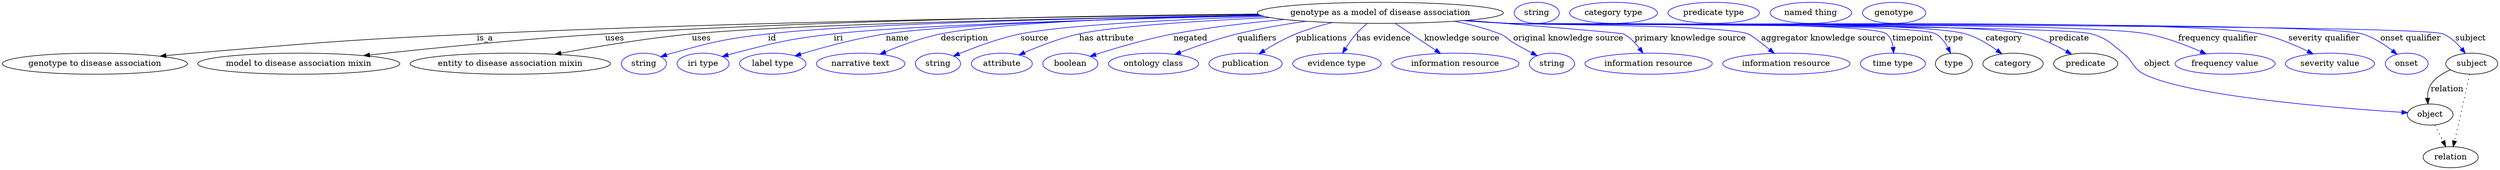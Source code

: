 digraph {
	graph [bb="0,0,4255.1,283"];
	node [label="\N"];
	"genotype as a model of disease association"	[height=0.5,
		label="genotype as a model of disease association",
		pos="2348.9,265",
		width=5.8314];
	"genotype to disease association"	[height=0.5,
		pos="157.94,178",
		width=4.3871];
	"genotype as a model of disease association" -> "genotype to disease association"	[label=is_a,
		lp="823.94,221.5",
		pos="e,269.28,190.86 2141.3,262.25 1845.5,259.09 1286,250.6 809.94,229 594.1,219.21 540.22,214.28 324.94,196 310.17,194.75 294.68,193.32 \
279.33,191.84"];
	"model to disease association mixin"	[height=0.5,
		pos="505.94,178",
		width=4.7843];
	"genotype as a model of disease association" -> "model to disease association mixin"	[label=uses,
		lp="1045.4,221.5",
		pos="e,616.72,191.82 2140.4,262.9 1880.1,260.5 1421.2,252.92 1028.9,229 890.8,220.58 732.68,204.57 626.8,192.93"];
	"entity to disease association mixin"	[height=0.5,
		pos="866.94,178",
		width=4.7482];
	"genotype as a model of disease association" -> "entity to disease association mixin"	[label=uses,
		lp="1192.4,221.5",
		pos="e,943.09,194.17 2143.7,261.11 1858.6,256.53 1357.5,246.32 1175.9,229 1100.2,221.78 1014.9,207.51 953.18,196.05"];
	id	[color=blue,
		height=0.5,
		label=string,
		pos="1093.9,178",
		width=1.0652];
	"genotype as a model of disease association" -> id	[color=blue,
		label=id,
		lp="1312.9,221.5",
		pos="e,1122.9,190.01 2143.8,261.13 1887.2,256.84 1462.3,247.23 1305.9,229 1232.1,220.39 1213.6,215.79 1141.9,196 1138.8,195.14 1135.6,\
194.18 1132.4,193.17",
		style=solid];
	iri	[color=blue,
		height=0.5,
		label="iri type",
		pos="1194.9,178",
		width=1.2277];
	"genotype as a model of disease association" -> iri	[color=blue,
		label=iri,
		lp="1425.9,221.5",
		pos="e,1227.8,190.22 2147,260.05 1916.5,254.9 1553.8,244.65 1417.9,229 1341.5,220.19 1322.5,215.12 1247.9,196 1244.6,195.13 1241.1,194.17 \
1237.6,193.16",
		style=solid];
	name	[color=blue,
		height=0.5,
		label="label type",
		pos="1313.9,178",
		width=1.5707];
	"genotype as a model of disease association" -> name	[color=blue,
		label=name,
		lp="1526.9,221.5",
		pos="e,1351.9,191.39 2145.4,260.49 1936.4,256 1625.3,246.59 1506.9,229 1456.7,221.53 1400.5,206.17 1361.8,194.44",
		style=solid];
	description	[color=blue,
		height=0.5,
		label="narrative text",
		pos="1463.9,178",
		width=2.0943];
	"genotype as a model of disease association" -> description	[color=blue,
		label=description,
		lp="1640.4,221.5",
		pos="e,1496.6,194.25 2143.1,261.41 1957.9,257.79 1699.9,249.2 1599.9,229 1567.4,222.43 1532.3,209.37 1506,198.24",
		style=solid];
	source	[color=blue,
		height=0.5,
		label=string,
		pos="1595.9,178",
		width=1.0652];
	"genotype as a model of disease association" -> source	[color=blue,
		label=source,
		lp="1759.9,221.5",
		pos="e,1622.4,191.04 2151.6,258.78 2003.1,253.71 1812.7,244.48 1735.9,229 1699.4,221.63 1659.5,206.65 1631.7,195",
		style=solid];
	"has attribute"	[color=blue,
		height=0.5,
		label=attribute,
		pos="1703.9,178",
		width=1.4443];
	"genotype as a model of disease association" -> "has attribute"	[color=blue,
		label="has attribute",
		lp="1881.9,221.5",
		pos="e,1733.1,193 2160.7,257 2040.1,251.4 1895.3,242.26 1834.9,229 1802.8,221.94 1768,208.38 1742.4,197.17",
		style=solid];
	negated	[color=blue,
		height=0.5,
		label=boolean,
		pos="1820.9,178",
		width=1.2999];
	"genotype as a model of disease association" -> negated	[color=blue,
		label=negated,
		lp="2024.9,221.5",
		pos="e,1854.4,190.6 2185.6,253.61 2125.6,248.28 2057.4,240.41 1995.9,229 1950.3,220.52 1899.4,205.29 1864.3,193.86",
		style=solid];
	qualifiers	[color=blue,
		height=0.5,
		label="ontology class",
		pos="1961.9,178",
		width=2.1304];
	"genotype as a model of disease association" -> qualifiers	[color=blue,
		label=qualifiers,
		lp="2138.4,221.5",
		pos="e,1998.4,193.95 2222.3,250.59 2184.3,245.29 2142.7,238.21 2104.9,229 2071.8,220.91 2035.5,208.18 2007.8,197.59",
		style=solid];
	publications	[color=blue,
		height=0.5,
		label=publication,
		pos="2118.9,178",
		width=1.7332];
	"genotype as a model of disease association" -> publications	[color=blue,
		label=publications,
		lp="2248.9,221.5",
		pos="e,2142.1,194.94 2266.9,248.39 2246.3,243.3 2224.5,236.87 2204.9,229 2186.2,221.46 2166.6,210.36 2150.9,200.54",
		style=solid];
	"has evidence"	[color=blue,
		height=0.5,
		label="evidence type",
		pos="2274.9,178",
		width=2.0943];
	"genotype as a model of disease association" -> "has evidence"	[color=blue,
		label="has evidence",
		lp="2354.4,221.5",
		pos="e,2284.5,196.05 2326.6,246.9 2320.2,241.51 2313.5,235.31 2307.9,229 2301.4,221.56 2295.1,212.72 2289.8,204.55",
		style=solid];
	"knowledge source"	[color=blue,
		height=0.5,
		label="information resource",
		pos="2476.9,178",
		width=3.015];
	"genotype as a model of disease association" -> "knowledge source"	[color=blue,
		label="knowledge source",
		lp="2488.4,221.5",
		pos="e,2451.8,195.54 2374.3,247.08 2388.8,237.38 2407.4,224.99 2423.9,214 2430.2,209.85 2436.9,205.43 2443.3,201.18",
		style=solid];
	"original knowledge source"	[color=blue,
		height=0.5,
		label=string,
		pos="2641.9,178",
		width=1.0652];
	"genotype as a model of disease association" -> "original knowledge source"	[color=blue,
		label="original knowledge source",
		lp="2669.9,221.5",
		pos="e,2616.6,191.77 2475.2,250.6 2501.4,245.54 2528.5,238.58 2552.9,229 2564.3,224.54 2565.4,220.2 2575.9,214 2586,208.05 2597.2,201.94 \
2607.5,196.52",
		style=solid];
	"primary knowledge source"	[color=blue,
		height=0.5,
		label="information resource",
		pos="2806.9,178",
		width=3.015];
	"genotype as a model of disease association" -> "primary knowledge source"	[color=blue,
		label="primary knowledge source",
		lp="2877.9,221.5",
		pos="e,2797.2,196 2496.7,252.18 2614.7,242.65 2760.9,230.57 2763.9,229 2774.9,223.42 2784.2,213.74 2791.3,204.38",
		style=solid];
	"aggregator knowledge source"	[color=blue,
		height=0.5,
		label="information resource",
		pos="3041.9,178",
		width=3.015];
	"genotype as a model of disease association" -> "aggregator knowledge source"	[color=blue,
		label="aggregator knowledge source",
		lp="3105.4,221.5",
		pos="e,3021.3,195.86 2494.7,252 2519.1,250.19 2544.2,248.44 2567.9,247 2613.3,244.24 2934.2,244.59 2976.9,229 2981.3,227.41 2998.1,214.49 \
3013.5,202.18",
		style=solid];
	timepoint	[color=blue,
		height=0.5,
		label="time type",
		pos="3223.9,178",
		width=1.5346];
	"genotype as a model of disease association" -> timepoint	[color=blue,
		label=timepoint,
		lp="3257.9,221.5",
		pos="e,3225.1,196.09 2492.3,251.85 2517.5,250 2543.5,248.29 2567.9,247 2603.7,245.11 3185.3,251.85 3212.9,229 3219.7,223.44 3222.8,214.8 \
3224.2,206.26",
		style=solid];
	type	[height=0.5,
		pos="3327.9,178",
		width=0.86659];
	"genotype as a model of disease association" -> type	[color=blue,
		label=type,
		lp="3327.9,221.5",
		pos="e,3322.3,196.12 2492,251.8 2517.3,249.96 2543.4,248.26 2567.9,247 2608.4,244.93 3261.8,249.14 3296.9,229 3306.1,223.72 3313,214.49 \
3317.9,205.39",
		style=solid];
	category	[height=0.5,
		pos="3428.9,178",
		width=1.4263];
	"genotype as a model of disease association" -> category	[color=blue,
		label=category,
		lp="3413.4,221.5",
		pos="e,3409.7,194.96 2491.7,251.79 2517.1,249.94 2543.3,248.24 2567.9,247 2654.5,242.64 3264.8,253.63 3347.9,229 3367.3,223.27 3386.6,\
211.64 3401.5,201.04",
		style=solid];
	predicate	[height=0.5,
		pos="3552.9,178",
		width=1.5165];
	"genotype as a model of disease association" -> predicate	[color=blue,
		label=predicate,
		lp="3524.9,221.5",
		pos="e,3528.8,194.27 2491.4,251.76 2516.9,249.91 2543.2,248.21 2567.9,247 2665.7,242.21 3353.7,251.73 3448.9,229 3474,223.02 3500.1,210.42 \
3519.9,199.37",
		style=solid];
	object	[height=0.5,
		pos="4139.9,91",
		width=1.0832];
	"genotype as a model of disease association" -> object	[color=blue,
		label=object,
		lp="3674.9,178",
		pos="e,4101.2,94.237 2491.1,251.73 2516.7,249.88 2543.1,248.19 2567.9,247 2623.2,244.36 3509.9,244.46 3562.9,229 3589.9,221.14 3594.8,\
213.4 3616.9,196 3634.7,182 3632.7,170.09 3652.9,160 3729.3,121.97 3983.2,101.88 4090.9,94.891",
		style=solid];
	"frequency qualifier"	[color=blue,
		height=0.5,
		label="frequency value",
		pos="3790.9,178",
		width=2.3651];
	"genotype as a model of disease association" -> "frequency qualifier"	[color=blue,
		label="frequency qualifier",
		lp="3778.9,221.5",
		pos="e,3758.5,194.79 2490.8,251.72 2516.5,249.86 2543,248.17 2567.9,247 2688.9,241.31 3538.9,251.64 3657.9,229 3689.5,222.99 3723.4,210.14 \
3749.1,198.97",
		style=solid];
	"severity qualifier"	[color=blue,
		height=0.5,
		label="severity value",
		pos="3969.9,178",
		width=2.1123];
	"genotype as a model of disease association" -> "severity qualifier"	[color=blue,
		label="severity qualifier",
		lp="3959.9,221.5",
		pos="e,3941.1,194.81 2490.5,251.69 2516.3,249.83 2542.9,248.15 2567.9,247 2710.4,240.48 3711.4,258.15 3850.9,229 3879.3,223.08 3909.3,\
210.4 3932.1,199.29",
		style=solid];
	"onset qualifier"	[color=blue,
		height=0.5,
		label=onset,
		pos="4099.9,178",
		width=1.011];
	"genotype as a model of disease association" -> "onset qualifier"	[color=blue,
		label="onset qualifier",
		lp="4107.4,221.5",
		pos="e,4083.3,194.29 2490.2,251.67 2516.1,249.81 2542.8,248.13 2567.9,247 2648.8,243.37 3947.6,252.94 4024.9,229 4043.4,223.29 4061.5,\
211.47 4075.3,200.75",
		style=solid];
	subject	[height=0.5,
		pos="4210.9,178",
		width=1.2277];
	"genotype as a model of disease association" -> subject	[color=blue,
		label=subject,
		lp="4209.9,221.5",
		pos="e,4200.2,195.88 2490.2,251.65 2516.1,249.79 2542.8,248.12 2567.9,247 2612.2,245.03 4122.3,246.6 4162.9,229 4175.2,223.7 4185.8,213.6 \
4194,203.86",
		style=solid];
	association_type	[color=blue,
		height=0.5,
		label=string,
		pos="2614.9,265",
		width=1.0652];
	association_category	[color=blue,
		height=0.5,
		label="category type",
		pos="2745.9,265",
		width=2.0762];
	"genotype to disease association_predicate"	[color=blue,
		height=0.5,
		label="predicate type",
		pos="2916.9,265",
		width=2.1665];
	relation	[height=0.5,
		pos="4174.9,18",
		width=1.2999];
	object -> relation	[pos="e,4166.5,36.198 4148.2,73.174 4152.3,64.896 4157.3,54.723 4161.9,45.438",
		style=dotted];
	"genotype to disease association_object"	[color=blue,
		height=0.5,
		label="named thing",
		pos="3082.9,265",
		width=1.9318];
	subject -> object	[label=relation,
		lp="4168.9,134.5",
		pos="e,4136.1,109.01 4174.6,167.42 4161.7,162.12 4148.6,154.06 4140.9,142 4136.7,135.26 4135.3,126.93 4135.4,119.01"];
	subject -> relation	[pos="e,4179.1,36.005 4207.3,160.05 4202.8,139.44 4195,103.63 4187.9,73 4185.9,64.183 4183.6,54.574 4181.5,45.938",
		style=dotted];
	"genotype as a model of disease association_subject"	[color=blue,
		height=0.5,
		label=genotype,
		pos="3223.9,265",
		width=1.4985];
}
